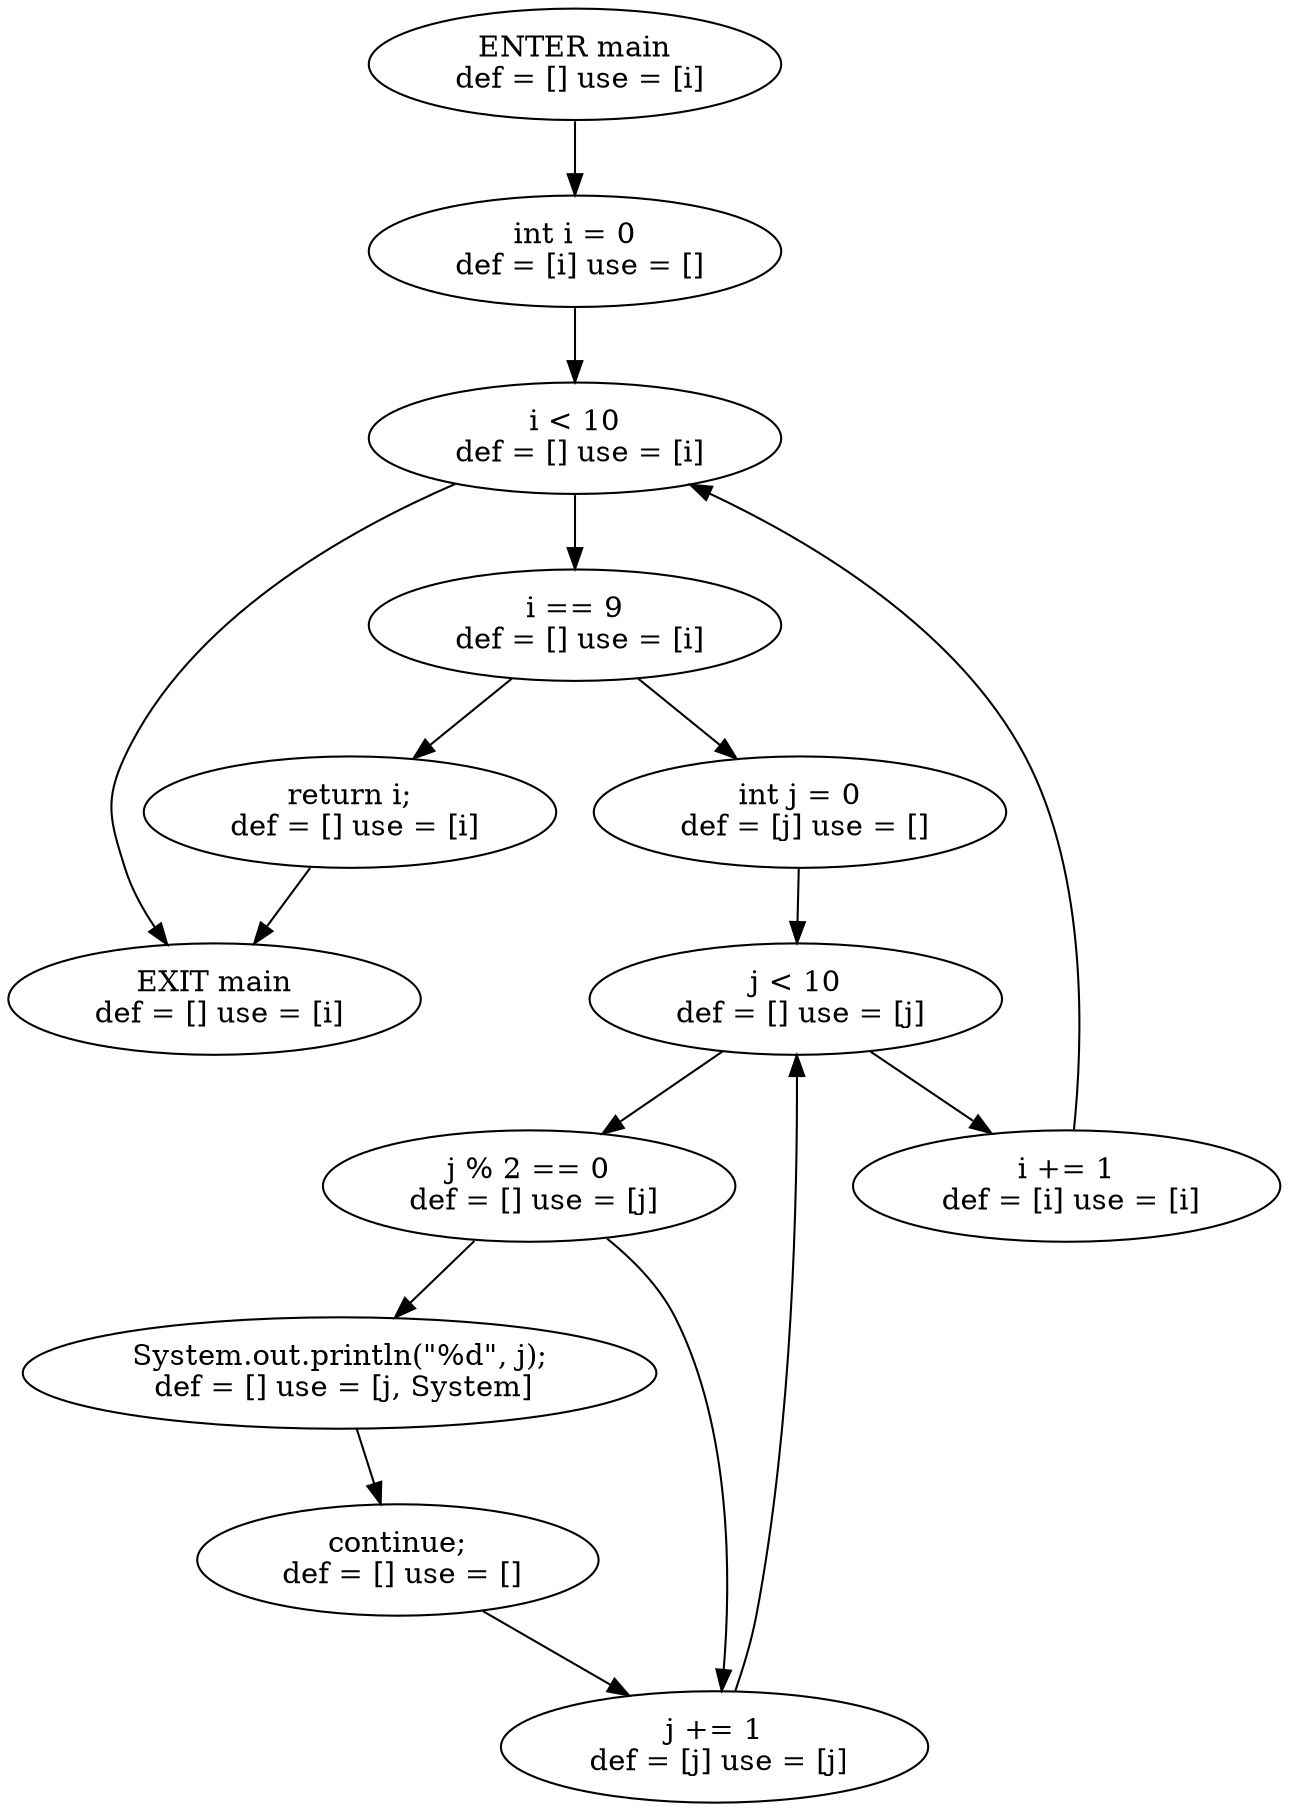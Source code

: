 strict digraph G {
  0 [ label="ENTER main
 def = [] use = [i]" ];
  1 [ label="EXIT main
 def = [] use = [i]" ];
  2 [ label="int i = 0
 def = [i] use = []" ];
  3 [ label="i < 10
 def = [] use = [i]" ];
  4 [ label="i == 9
 def = [] use = [i]" ];
  5 [ label="return i;
 def = [] use = [i]" ];
  6 [ label="int j = 0
 def = [j] use = []" ];
  7 [ label="j < 10
 def = [] use = [j]" ];
  8 [ label="j % 2 == 0
 def = [] use = [j]" ];
  9 [ label="System.out.println(\"%d\", j);
 def = [] use = [j, System]" ];
  10 [ label="continue;
 def = [] use = []" ];
  11 [ label="j += 1
 def = [j] use = [j]" ];
  12 [ label="i += 1
 def = [i] use = [i]" ];
  0 -> 2;
  2 -> 3;
  3 -> 4;
  4 -> 5;
  4 -> 6;
  6 -> 7;
  7 -> 8;
  8 -> 9;
  9 -> 10;
  8 -> 11;
  10 -> 11;
  11 -> 7;
  7 -> 12;
  12 -> 3;
  3 -> 1;
  5 -> 1;
}
